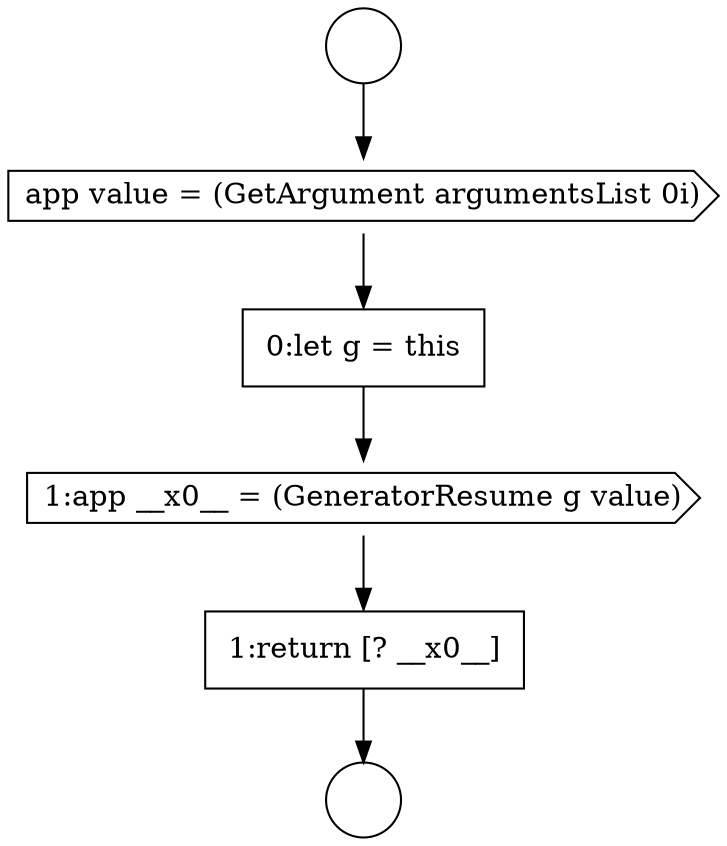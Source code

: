 digraph {
  node15403 [shape=cds, label=<<font color="black">1:app __x0__ = (GeneratorResume g value)</font>> color="black" fillcolor="white" style=filled]
  node15402 [shape=none, margin=0, label=<<font color="black">
    <table border="0" cellborder="1" cellspacing="0" cellpadding="10">
      <tr><td align="left">0:let g = this</td></tr>
    </table>
  </font>> color="black" fillcolor="white" style=filled]
  node15399 [shape=circle label=" " color="black" fillcolor="white" style=filled]
  node15401 [shape=cds, label=<<font color="black">app value = (GetArgument argumentsList 0i)</font>> color="black" fillcolor="white" style=filled]
  node15400 [shape=circle label=" " color="black" fillcolor="white" style=filled]
  node15404 [shape=none, margin=0, label=<<font color="black">
    <table border="0" cellborder="1" cellspacing="0" cellpadding="10">
      <tr><td align="left">1:return [? __x0__]</td></tr>
    </table>
  </font>> color="black" fillcolor="white" style=filled]
  node15399 -> node15401 [ color="black"]
  node15401 -> node15402 [ color="black"]
  node15402 -> node15403 [ color="black"]
  node15404 -> node15400 [ color="black"]
  node15403 -> node15404 [ color="black"]
}
